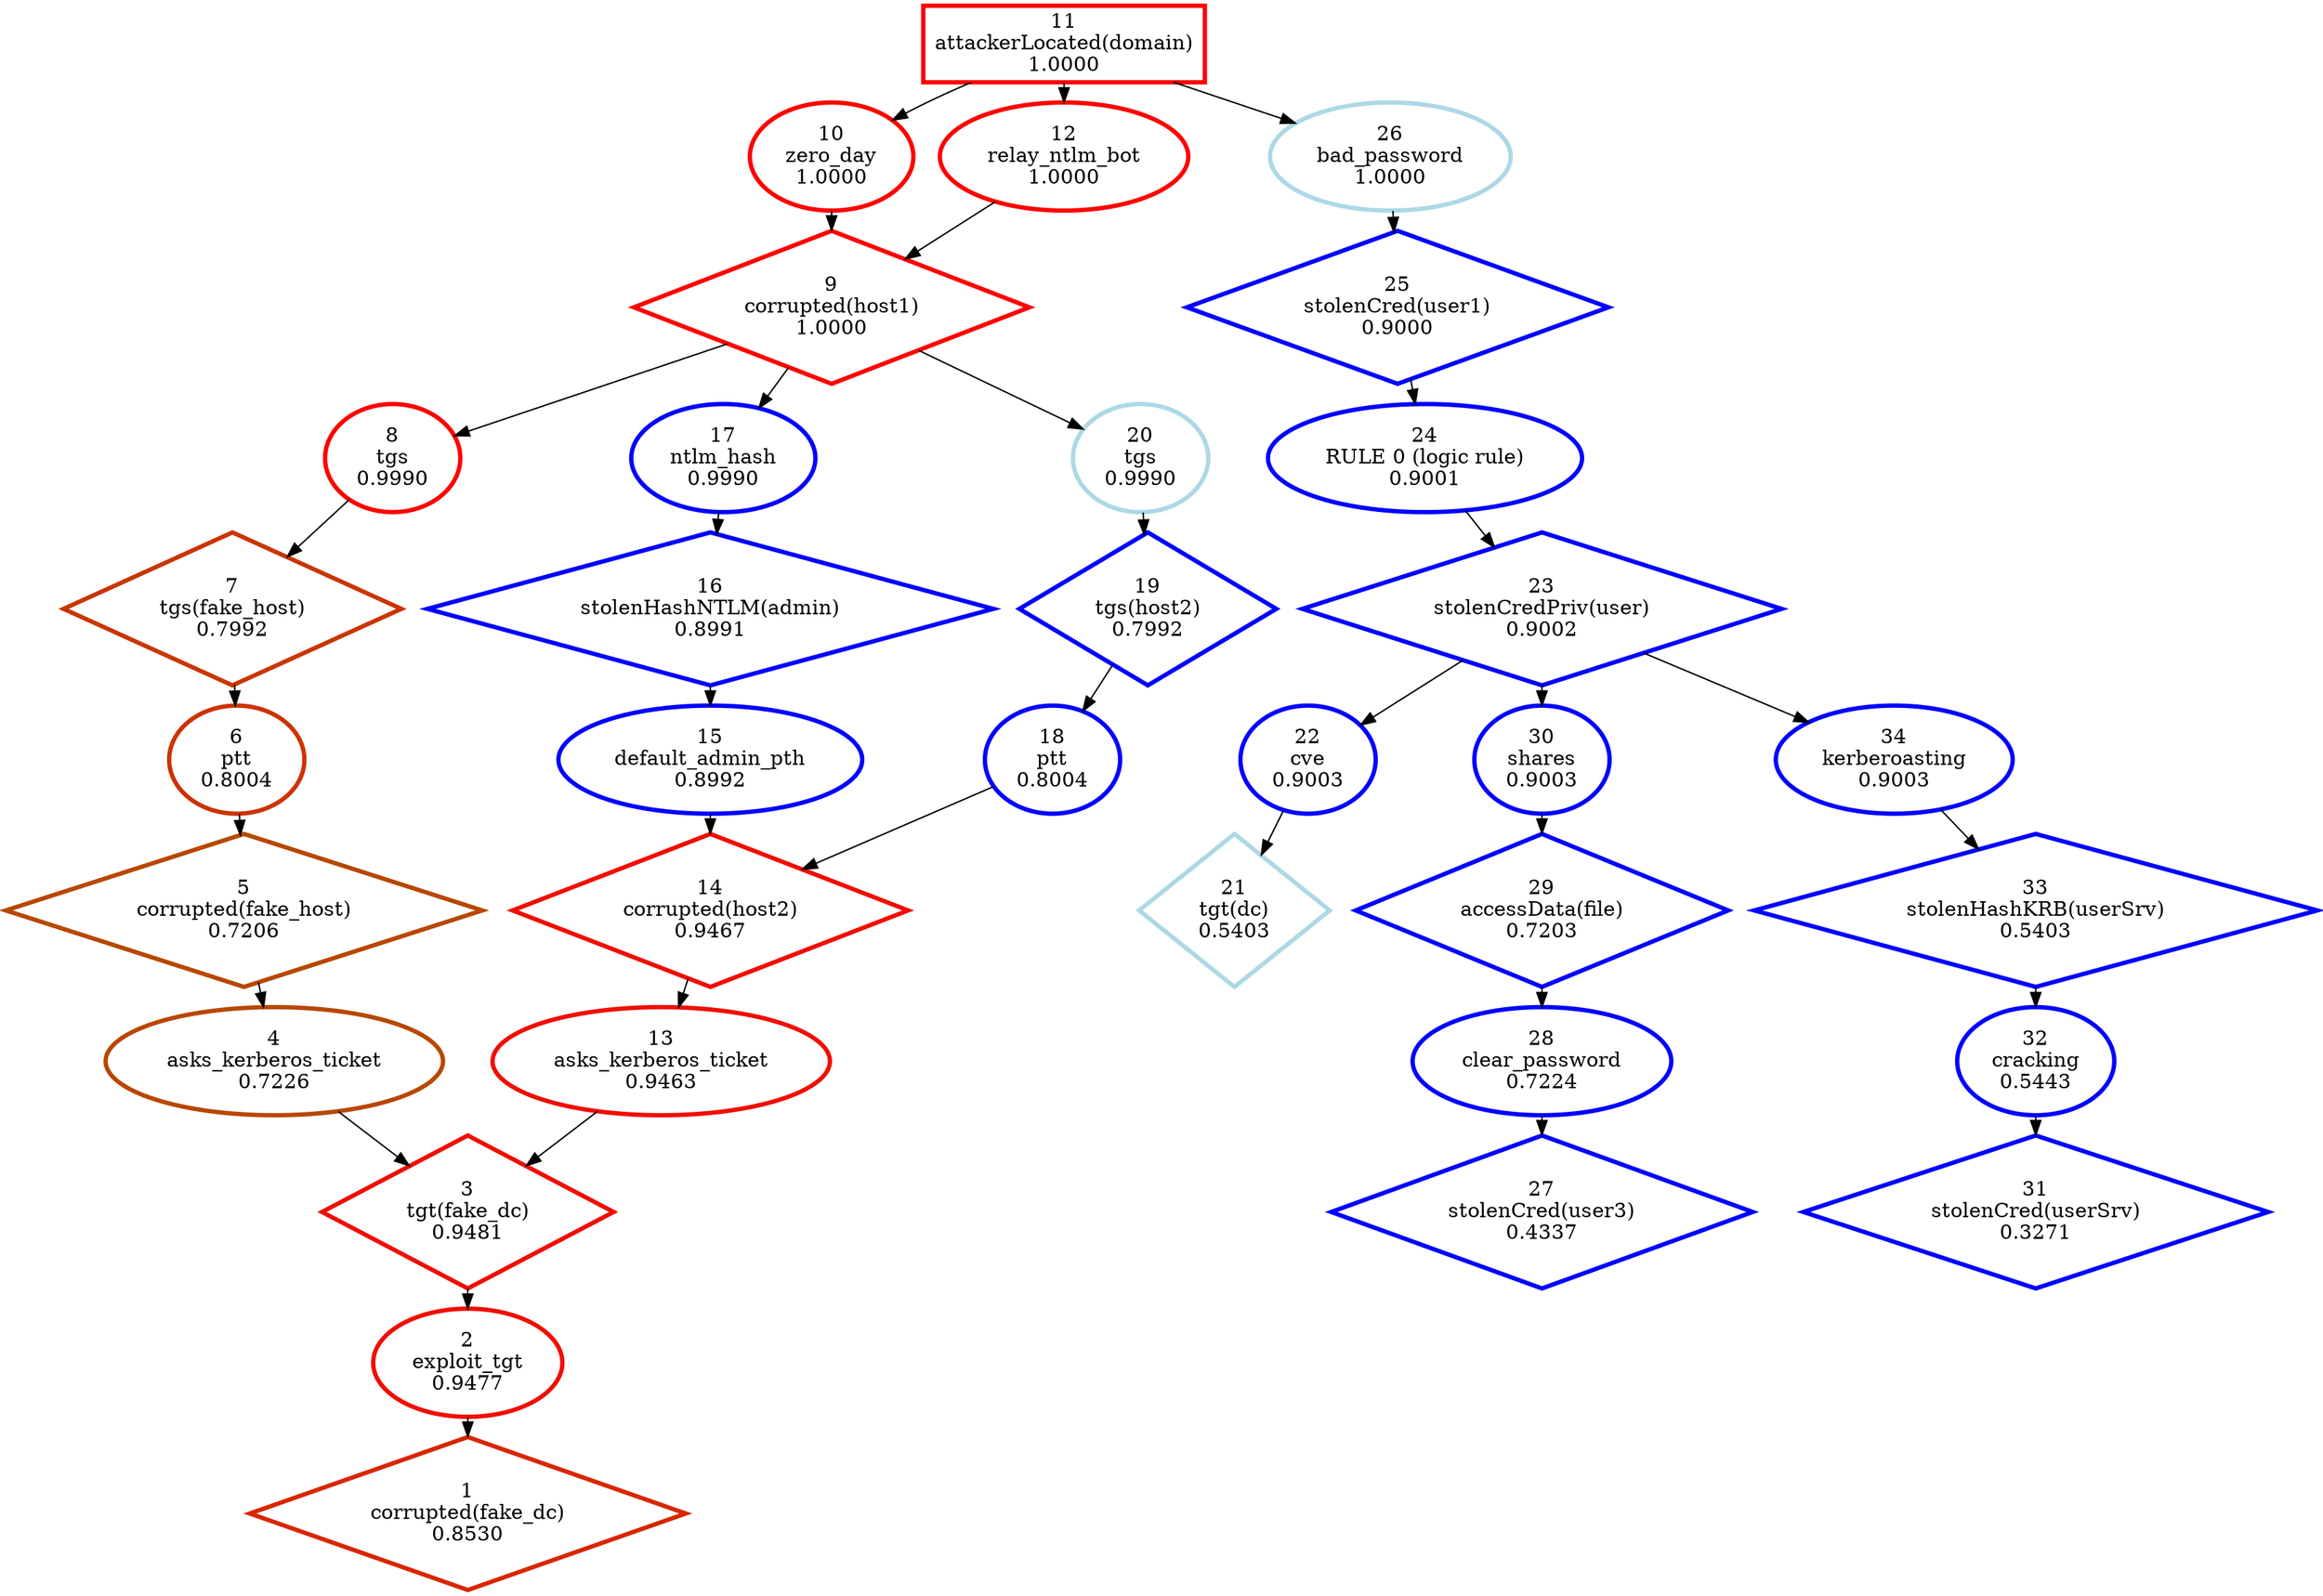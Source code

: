 digraph G {
ranksep=0.2;
  "1" [label="1\ncorrupted(fake_dc)\n0.8530", color="#D92600", penwidth=3, shape="diamond"];
  "2" [label="2\nexploit_tgt\n0.9477", color="#F10E00", penwidth=3, shape="ellipse"];
  "3" [label="3\ntgt(fake_dc)\n0.9481", color="#F10E00", penwidth=3, shape="diamond"];
  "4" [label="4\nasks_kerberos_ticket\n0.7226", color="#B84700", penwidth=3, shape="ellipse"];
  "5" [label="5\ncorrupted(fake_host)\n0.7206", color="#B74800", penwidth=3, shape="diamond"];
  "6" [label="6\nptt\n0.8004", color="#CC3300", penwidth=3, shape="ellipse"];
  "7" [label="7\ntgs(fake_host)\n0.7992", color="#CB3400", penwidth=3, shape="diamond"];
  "8" [label="8\ntgs\n0.9990", color="#FE0100", penwidth=3, shape="ellipse"];
  "9" [label="9\ncorrupted(host1)\n1.0000", color="#FF0000", penwidth=3, shape="diamond"];
  "10" [label="10\nzero_day\n1.0000", color="#FE0100", penwidth=3, shape="ellipse"];
  "11" [label="11\nattackerLocated(domain)\n1.0000", color="#FE0100", penwidth=3, shape="box"];
  "12" [label="12\nrelay_ntlm_bot\n1.0000", color="#FE0100", penwidth=3, shape="ellipse"];
  "13" [label="13\nasks_kerberos_ticket\n0.9463", color="#F10E00", penwidth=3, shape="ellipse"];
  "14" [label="14\ncorrupted(host2)\n0.9467", color="#F10E00", penwidth=3, shape="diamond"];
  "15" [label="15\ndefault_admin_pth\n0.8992", color="blue", penwidth=3, shape="ellipse"];
  "16" [label="16\nstolenHashNTLM(admin)\n0.8991", color="blue", penwidth=3, shape="diamond"];
  "17" [label="17\nntlm_hash\n0.9990", color="blue", penwidth=3, shape="ellipse"];
  "18" [label="18\nptt\n0.8004", color="blue", penwidth=3, shape="ellipse"];
  "19" [label="19\ntgs(host2)\n0.7992", color="blue", penwidth=3, shape="diamond"];
  "20" [label="20\ntgs\n0.9990", color="lightblue", penwidth=3, shape="ellipse"];
  "21" [label="21\ntgt(dc)\n0.5403", color="lightblue", penwidth=3, shape="diamond"];
  "22" [label="22\ncve\n0.9003", color="blue", penwidth=3, shape="ellipse"];
  "23" [label="23\nstolenCredPriv(user)\n0.9002", color="blue", penwidth=3, shape="diamond"];
  "24" [label="24\nRULE 0 (logic rule)\n0.9001", color="blue", penwidth=3, shape="ellipse"];
  "25" [label="25\nstolenCred(user1)\n0.9000", color="blue", penwidth=3, shape="diamond"];
  "26" [label="26\nbad_password\n1.0000", color="lightblue", penwidth=3, shape="ellipse"];
  "27" [label="27\nstolenCred(user3)\n0.4337", color="blue", penwidth=3, shape="diamond"];
  "28" [label="28\nclear_password\n0.7224", color="blue", penwidth=3, shape="ellipse"];
  "29" [label="29\naccessData(file)\n0.7203", color="blue", penwidth=3, shape="diamond"];
  "30" [label="30\nshares\n0.9003", color="blue", penwidth=3, shape="ellipse"];
  "31" [label="31\nstolenCred(userSrv)\n0.3271", color="blue", penwidth=3, shape="diamond"];
  "32" [label="32\ncracking\n0.5443", color="blue", penwidth=3, shape="ellipse"];
  "33" [label="33\nstolenHashKRB(userSrv)\n0.5403", color="blue", penwidth=3, shape="diamond"];
  "34" [label="34\nkerberoasting\n0.9003", color="blue", penwidth=3, shape="ellipse"];
  "11" -> "10";
  "11" -> "12";
  "11" -> "26";
  "10" -> "9";
  "9" -> "8";
  "9" -> "17";
  "9" -> "20";
  "12" -> "9";
  "8" -> "7";
  "7" -> "6";
  "6" -> "5";
  "5" -> "4";
  "4" -> "3";
  "3" -> "2";
  "17" -> "16";
  "16" -> "15";
  "15" -> "14";
  "14" -> "13";
  "20" -> "19";
  "19" -> "18";
  "18" -> "14";
  "13" -> "3";
  "2" -> "1";
  "26" -> "25";
  "25" -> "24";
  "24" -> "23";
  "23" -> "30";
  "23" -> "34";
  "23" -> "22";
  "30" -> "29";
  "29" -> "28";
  "28" -> "27";
  "34" -> "33";
  "33" -> "32";
  "32" -> "31";
  "22" -> "21";
}